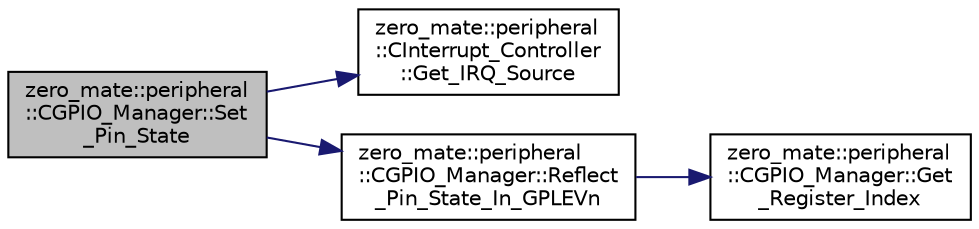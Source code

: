 digraph "zero_mate::peripheral::CGPIO_Manager::Set_Pin_State"
{
 // LATEX_PDF_SIZE
  bgcolor="transparent";
  edge [fontname="Helvetica",fontsize="10",labelfontname="Helvetica",labelfontsize="10"];
  node [fontname="Helvetica",fontsize="10",shape=record];
  rankdir="LR";
  Node1 [label="zero_mate::peripheral\l::CGPIO_Manager::Set\l_Pin_State",height=0.2,width=0.4,color="black", fillcolor="grey75", style="filled", fontcolor="black",tooltip=" "];
  Node1 -> Node2 [color="midnightblue",fontsize="10",style="solid",fontname="Helvetica"];
  Node2 [label="zero_mate::peripheral\l::CInterrupt_Controller\l::Get_IRQ_Source",height=0.2,width=0.4,color="black",URL="$classzero__mate_1_1peripheral_1_1CInterrupt__Controller.html#a35b97d4871edb1ee3a0fbda305c58b95",tooltip=" "];
  Node1 -> Node3 [color="midnightblue",fontsize="10",style="solid",fontname="Helvetica"];
  Node3 [label="zero_mate::peripheral\l::CGPIO_Manager::Reflect\l_Pin_State_In_GPLEVn",height=0.2,width=0.4,color="black",URL="$classzero__mate_1_1peripheral_1_1CGPIO__Manager.html#ace77f20004c7db6f9aacb7f9695dd04f",tooltip=" "];
  Node3 -> Node4 [color="midnightblue",fontsize="10",style="solid",fontname="Helvetica"];
  Node4 [label="zero_mate::peripheral\l::CGPIO_Manager::Get\l_Register_Index",height=0.2,width=0.4,color="black",URL="$classzero__mate_1_1peripheral_1_1CGPIO__Manager.html#aa6b0515a8e4fecb78bebfbb79a13994b",tooltip=" "];
}
